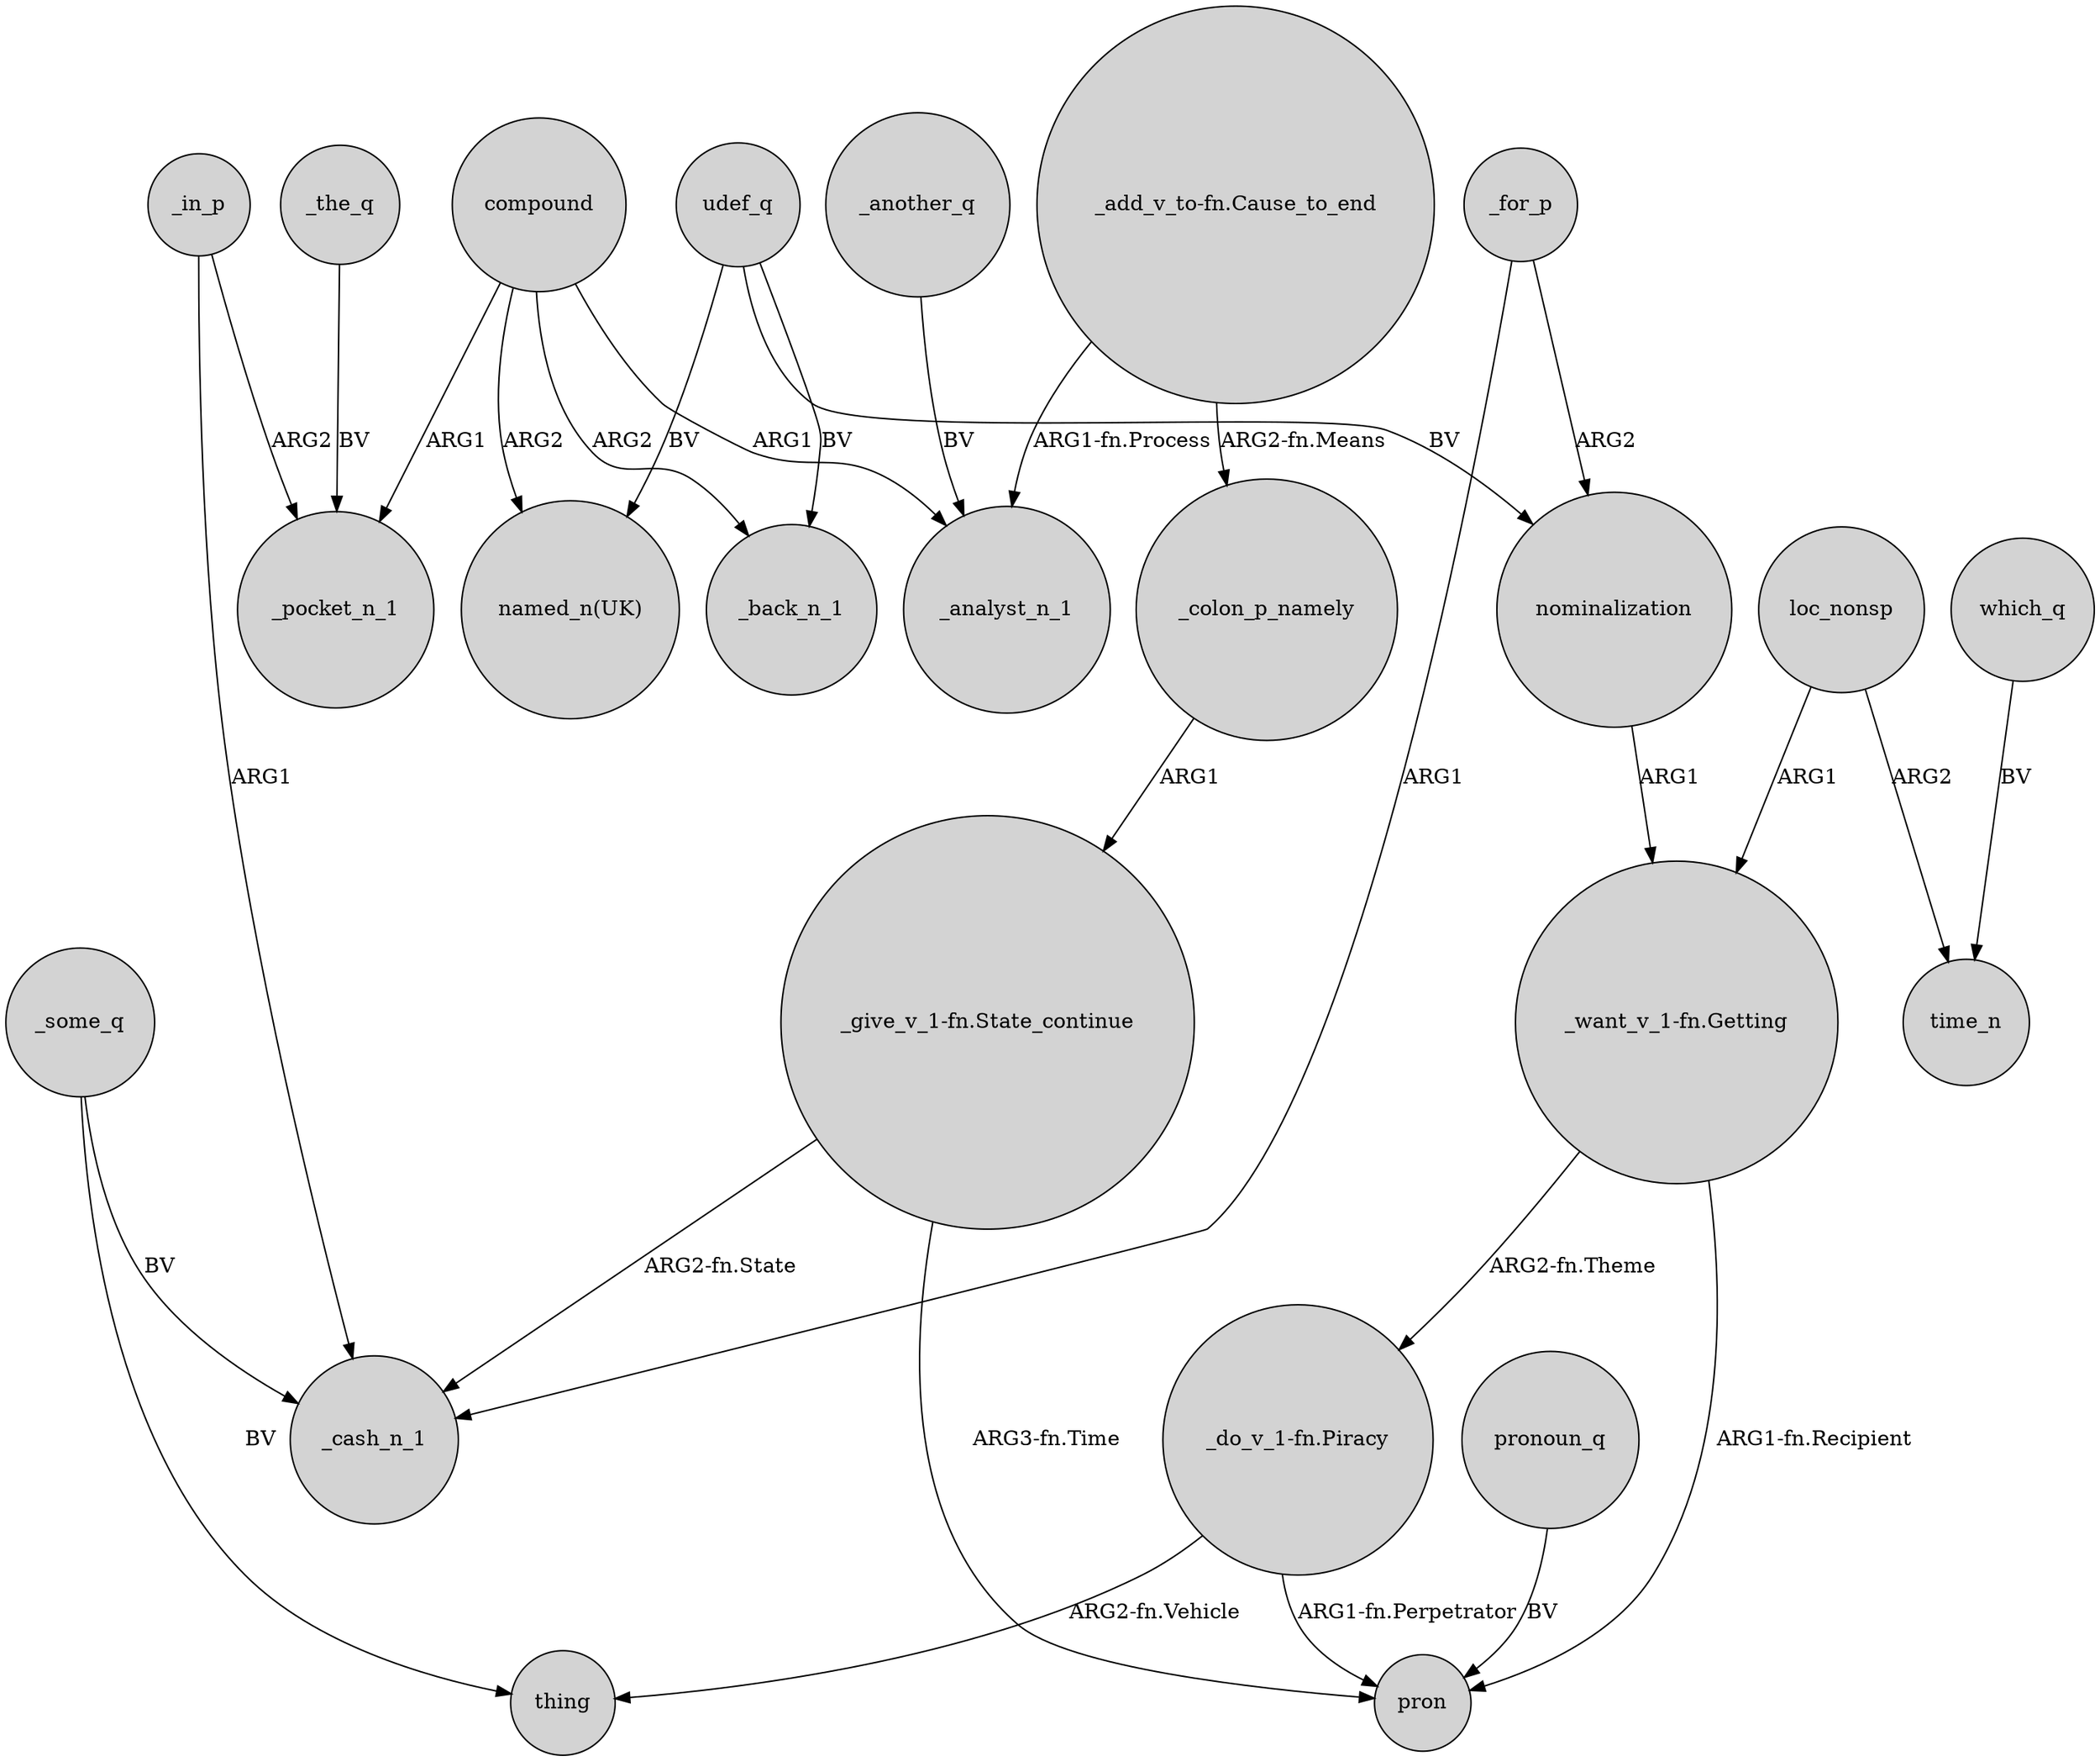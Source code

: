 digraph {
	node [shape=circle style=filled]
	"_give_v_1-fn.State_continue" -> pron [label="ARG3-fn.Time"]
	compound -> _pocket_n_1 [label=ARG1]
	"_give_v_1-fn.State_continue" -> _cash_n_1 [label="ARG2-fn.State"]
	nominalization -> "_want_v_1-fn.Getting" [label=ARG1]
	which_q -> time_n [label=BV]
	loc_nonsp -> "_want_v_1-fn.Getting" [label=ARG1]
	udef_q -> nominalization [label=BV]
	_some_q -> _cash_n_1 [label=BV]
	_some_q -> thing [label=BV]
	compound -> _back_n_1 [label=ARG2]
	pronoun_q -> pron [label=BV]
	_colon_p_namely -> "_give_v_1-fn.State_continue" [label=ARG1]
	udef_q -> _back_n_1 [label=BV]
	"_add_v_to-fn.Cause_to_end" -> _analyst_n_1 [label="ARG1-fn.Process"]
	"_want_v_1-fn.Getting" -> "_do_v_1-fn.Piracy" [label="ARG2-fn.Theme"]
	compound -> "named_n(UK)" [label=ARG2]
	udef_q -> "named_n(UK)" [label=BV]
	"_add_v_to-fn.Cause_to_end" -> _colon_p_namely [label="ARG2-fn.Means"]
	compound -> _analyst_n_1 [label=ARG1]
	"_want_v_1-fn.Getting" -> pron [label="ARG1-fn.Recipient"]
	_in_p -> _cash_n_1 [label=ARG1]
	"_do_v_1-fn.Piracy" -> pron [label="ARG1-fn.Perpetrator"]
	_for_p -> nominalization [label=ARG2]
	_the_q -> _pocket_n_1 [label=BV]
	_for_p -> _cash_n_1 [label=ARG1]
	loc_nonsp -> time_n [label=ARG2]
	_another_q -> _analyst_n_1 [label=BV]
	_in_p -> _pocket_n_1 [label=ARG2]
	"_do_v_1-fn.Piracy" -> thing [label="ARG2-fn.Vehicle"]
}
